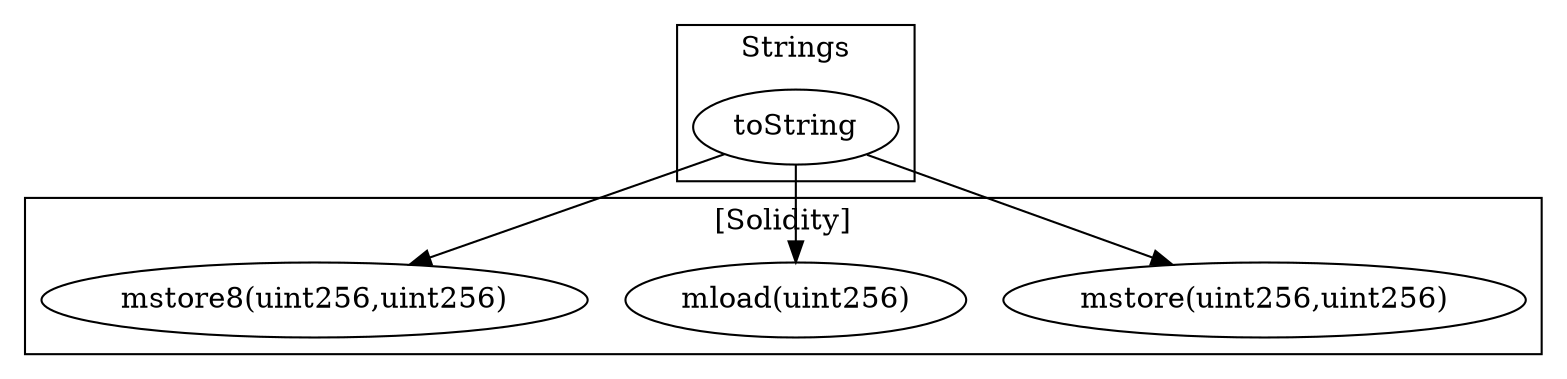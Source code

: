 strict digraph {
subgraph cluster_25199_Strings {
label = "Strings"
"25199_toString" [label="toString"]
}subgraph cluster_solidity {
label = "[Solidity]"
"mstore(uint256,uint256)" 
"mload(uint256)" 
"mstore8(uint256,uint256)" 
"25199_toString" -> "mstore8(uint256,uint256)"
"25199_toString" -> "mstore(uint256,uint256)"
"25199_toString" -> "mload(uint256)"
}
}
